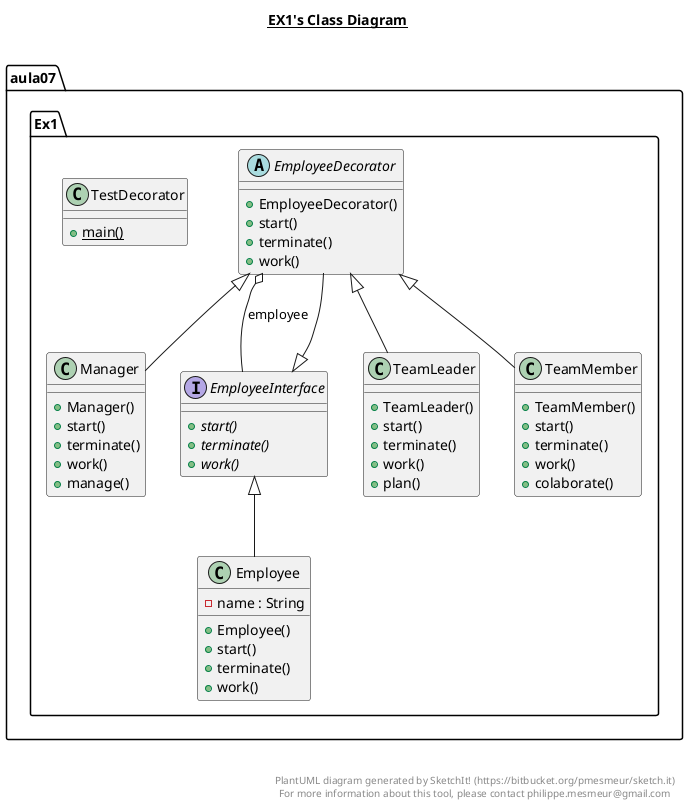 @startuml

title __EX1's Class Diagram__\n

  package aula07.Ex1 {
    class Employee {
        - name : String
        + Employee()
        + start()
        + terminate()
        + work()
    }
  }
  

  package aula07.Ex1 {
    abstract class EmployeeDecorator {
        + EmployeeDecorator()
        + start()
        + terminate()
        + work()
    }
  }
  

  package aula07.Ex1 {
    interface EmployeeInterface {
        {abstract} + start()
        {abstract} + terminate()
        {abstract} + work()
    }
  }
  

  package aula07.Ex1 {
    class Manager {
        + Manager()
        + start()
        + terminate()
        + work()
        + manage()
    }
  }
  

  package aula07.Ex1 {
    class TeamLeader {
        + TeamLeader()
        + start()
        + terminate()
        + work()
        + plan()
    }
  }
  

  package aula07.Ex1 {
    class TeamMember {
        + TeamMember()
        + start()
        + terminate()
        + work()
        + colaborate()
    }
  }
  

  package aula07.Ex1 {
    class TestDecorator {
        {static} + main()
    }
  }
  

  Employee -up-|> EmployeeInterface
  EmployeeDecorator -up-|> EmployeeInterface
  EmployeeDecorator o-- EmployeeInterface : employee
  Manager -up-|> EmployeeDecorator
  TeamLeader -up-|> EmployeeDecorator
  TeamMember -up-|> EmployeeDecorator


right footer


PlantUML diagram generated by SketchIt! (https://bitbucket.org/pmesmeur/sketch.it)
For more information about this tool, please contact philippe.mesmeur@gmail.com
endfooter

@enduml
